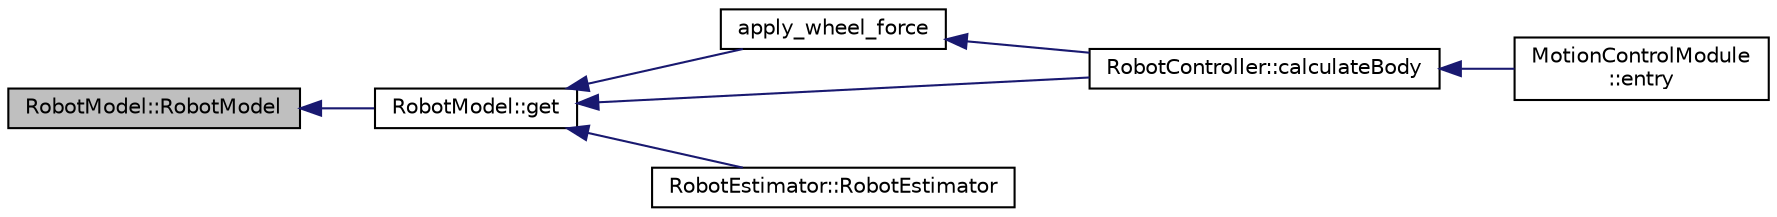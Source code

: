 digraph "RobotModel::RobotModel"
{
  edge [fontname="Helvetica",fontsize="10",labelfontname="Helvetica",labelfontsize="10"];
  node [fontname="Helvetica",fontsize="10",shape=record];
  rankdir="LR";
  Node3 [label="RobotModel::RobotModel",height=0.2,width=0.4,color="black", fillcolor="grey75", style="filled", fontcolor="black"];
  Node3 -> Node4 [dir="back",color="midnightblue",fontsize="10",style="solid",fontname="Helvetica"];
  Node4 [label="RobotModel::get",height=0.2,width=0.4,color="black", fillcolor="white", style="filled",URL="$class_robot_model.html#ad3a68a3a8d6036a1706c9d42c32d3585"];
  Node4 -> Node5 [dir="back",color="midnightblue",fontsize="10",style="solid",fontname="Helvetica"];
  Node5 [label="apply_wheel_force",height=0.2,width=0.4,color="black", fillcolor="white", style="filled",URL="$_robot_controller_8cpp.html#a71e48812e11f8c3991f75c5958a75d61"];
  Node5 -> Node6 [dir="back",color="midnightblue",fontsize="10",style="solid",fontname="Helvetica"];
  Node6 [label="RobotController::calculateBody",height=0.2,width=0.4,color="black", fillcolor="white", style="filled",URL="$class_robot_controller.html#a8518f8a0522c7359e708cc1efff96dfd",tooltip="Updates the controller with the latest input and calculates the correct wheel velocities to reach thi..."];
  Node6 -> Node7 [dir="back",color="midnightblue",fontsize="10",style="solid",fontname="Helvetica"];
  Node7 [label="MotionControlModule\l::entry",height=0.2,width=0.4,color="black", fillcolor="white", style="filled",URL="$class_motion_control_module.html#ae9ce65e3c14d0effbac1c1a3b93fb5b1",tooltip="Code to run when called by RTOS once per system tick (kperiod) "];
  Node4 -> Node6 [dir="back",color="midnightblue",fontsize="10",style="solid",fontname="Helvetica"];
  Node4 -> Node8 [dir="back",color="midnightblue",fontsize="10",style="solid",fontname="Helvetica"];
  Node8 [label="RobotEstimator::RobotEstimator",height=0.2,width=0.4,color="black", fillcolor="white", style="filled",URL="$class_robot_estimator.html#ab7adc8b41475920123f38b2934ce5247"];
}
